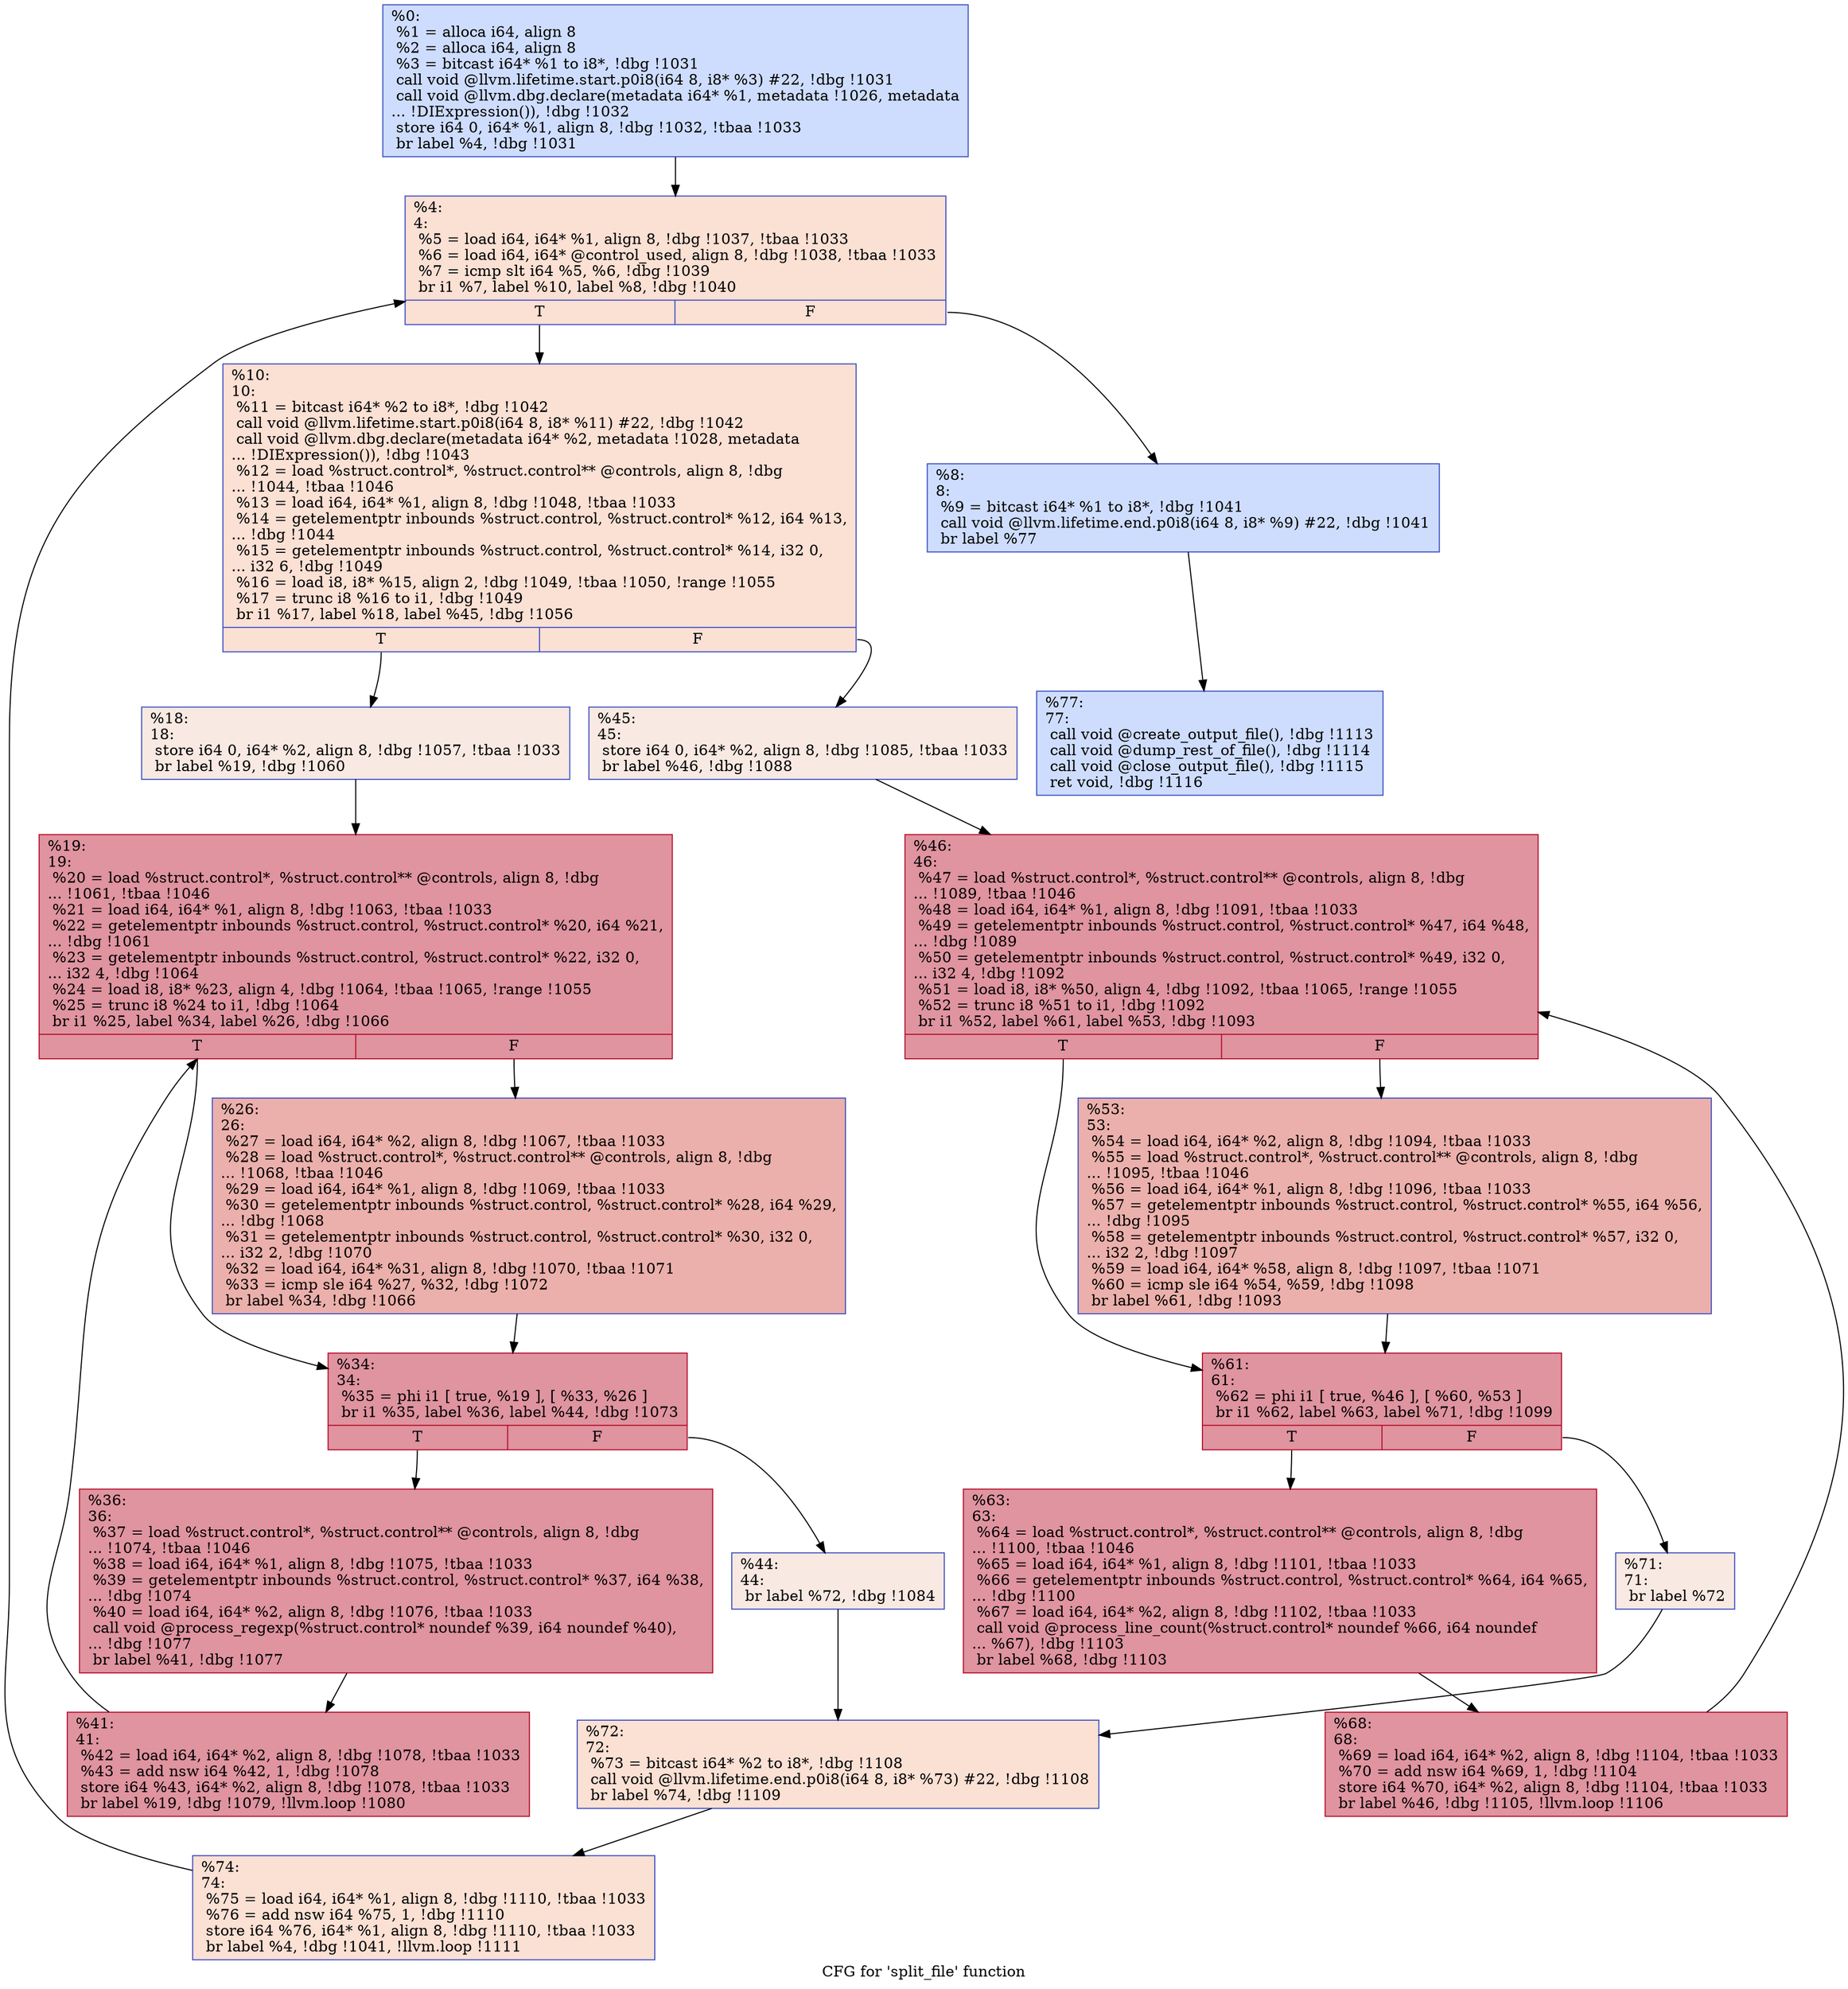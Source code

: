 digraph "CFG for 'split_file' function" {
	label="CFG for 'split_file' function";

	Node0x235a4b0 [shape=record,color="#3d50c3ff", style=filled, fillcolor="#8fb1fe70",label="{%0:\l  %1 = alloca i64, align 8\l  %2 = alloca i64, align 8\l  %3 = bitcast i64* %1 to i8*, !dbg !1031\l  call void @llvm.lifetime.start.p0i8(i64 8, i8* %3) #22, !dbg !1031\l  call void @llvm.dbg.declare(metadata i64* %1, metadata !1026, metadata\l... !DIExpression()), !dbg !1032\l  store i64 0, i64* %1, align 8, !dbg !1032, !tbaa !1033\l  br label %4, !dbg !1031\l}"];
	Node0x235a4b0 -> Node0x235a5b0;
	Node0x235a5b0 [shape=record,color="#3d50c3ff", style=filled, fillcolor="#f7b99e70",label="{%4:\l4:                                                \l  %5 = load i64, i64* %1, align 8, !dbg !1037, !tbaa !1033\l  %6 = load i64, i64* @control_used, align 8, !dbg !1038, !tbaa !1033\l  %7 = icmp slt i64 %5, %6, !dbg !1039\l  br i1 %7, label %10, label %8, !dbg !1040\l|{<s0>T|<s1>F}}"];
	Node0x235a5b0:s0 -> Node0x235a650;
	Node0x235a5b0:s1 -> Node0x235a600;
	Node0x235a600 [shape=record,color="#3d50c3ff", style=filled, fillcolor="#8fb1fe70",label="{%8:\l8:                                                \l  %9 = bitcast i64* %1 to i8*, !dbg !1041\l  call void @llvm.lifetime.end.p0i8(i64 8, i8* %9) #22, !dbg !1041\l  br label %77\l}"];
	Node0x235a600 -> Node0x235aba0;
	Node0x235a650 [shape=record,color="#3d50c3ff", style=filled, fillcolor="#f7b99e70",label="{%10:\l10:                                               \l  %11 = bitcast i64* %2 to i8*, !dbg !1042\l  call void @llvm.lifetime.start.p0i8(i64 8, i8* %11) #22, !dbg !1042\l  call void @llvm.dbg.declare(metadata i64* %2, metadata !1028, metadata\l... !DIExpression()), !dbg !1043\l  %12 = load %struct.control*, %struct.control** @controls, align 8, !dbg\l... !1044, !tbaa !1046\l  %13 = load i64, i64* %1, align 8, !dbg !1048, !tbaa !1033\l  %14 = getelementptr inbounds %struct.control, %struct.control* %12, i64 %13,\l... !dbg !1044\l  %15 = getelementptr inbounds %struct.control, %struct.control* %14, i32 0,\l... i32 6, !dbg !1049\l  %16 = load i8, i8* %15, align 2, !dbg !1049, !tbaa !1050, !range !1055\l  %17 = trunc i8 %16 to i1, !dbg !1049\l  br i1 %17, label %18, label %45, !dbg !1056\l|{<s0>T|<s1>F}}"];
	Node0x235a650:s0 -> Node0x235a6a0;
	Node0x235a650:s1 -> Node0x235a8d0;
	Node0x235a6a0 [shape=record,color="#3d50c3ff", style=filled, fillcolor="#efcebd70",label="{%18:\l18:                                               \l  store i64 0, i64* %2, align 8, !dbg !1057, !tbaa !1033\l  br label %19, !dbg !1060\l}"];
	Node0x235a6a0 -> Node0x235a6f0;
	Node0x235a6f0 [shape=record,color="#b70d28ff", style=filled, fillcolor="#b70d2870",label="{%19:\l19:                                               \l  %20 = load %struct.control*, %struct.control** @controls, align 8, !dbg\l... !1061, !tbaa !1046\l  %21 = load i64, i64* %1, align 8, !dbg !1063, !tbaa !1033\l  %22 = getelementptr inbounds %struct.control, %struct.control* %20, i64 %21,\l... !dbg !1061\l  %23 = getelementptr inbounds %struct.control, %struct.control* %22, i32 0,\l... i32 4, !dbg !1064\l  %24 = load i8, i8* %23, align 4, !dbg !1064, !tbaa !1065, !range !1055\l  %25 = trunc i8 %24 to i1, !dbg !1064\l  br i1 %25, label %34, label %26, !dbg !1066\l|{<s0>T|<s1>F}}"];
	Node0x235a6f0:s0 -> Node0x235a790;
	Node0x235a6f0:s1 -> Node0x235a740;
	Node0x235a740 [shape=record,color="#3d50c3ff", style=filled, fillcolor="#d24b4070",label="{%26:\l26:                                               \l  %27 = load i64, i64* %2, align 8, !dbg !1067, !tbaa !1033\l  %28 = load %struct.control*, %struct.control** @controls, align 8, !dbg\l... !1068, !tbaa !1046\l  %29 = load i64, i64* %1, align 8, !dbg !1069, !tbaa !1033\l  %30 = getelementptr inbounds %struct.control, %struct.control* %28, i64 %29,\l... !dbg !1068\l  %31 = getelementptr inbounds %struct.control, %struct.control* %30, i32 0,\l... i32 2, !dbg !1070\l  %32 = load i64, i64* %31, align 8, !dbg !1070, !tbaa !1071\l  %33 = icmp sle i64 %27, %32, !dbg !1072\l  br label %34, !dbg !1066\l}"];
	Node0x235a740 -> Node0x235a790;
	Node0x235a790 [shape=record,color="#b70d28ff", style=filled, fillcolor="#b70d2870",label="{%34:\l34:                                               \l  %35 = phi i1 [ true, %19 ], [ %33, %26 ]\l  br i1 %35, label %36, label %44, !dbg !1073\l|{<s0>T|<s1>F}}"];
	Node0x235a790:s0 -> Node0x235a7e0;
	Node0x235a790:s1 -> Node0x235a880;
	Node0x235a7e0 [shape=record,color="#b70d28ff", style=filled, fillcolor="#b70d2870",label="{%36:\l36:                                               \l  %37 = load %struct.control*, %struct.control** @controls, align 8, !dbg\l... !1074, !tbaa !1046\l  %38 = load i64, i64* %1, align 8, !dbg !1075, !tbaa !1033\l  %39 = getelementptr inbounds %struct.control, %struct.control* %37, i64 %38,\l... !dbg !1074\l  %40 = load i64, i64* %2, align 8, !dbg !1076, !tbaa !1033\l  call void @process_regexp(%struct.control* noundef %39, i64 noundef %40),\l... !dbg !1077\l  br label %41, !dbg !1077\l}"];
	Node0x235a7e0 -> Node0x235a830;
	Node0x235a830 [shape=record,color="#b70d28ff", style=filled, fillcolor="#b70d2870",label="{%41:\l41:                                               \l  %42 = load i64, i64* %2, align 8, !dbg !1078, !tbaa !1033\l  %43 = add nsw i64 %42, 1, !dbg !1078\l  store i64 %43, i64* %2, align 8, !dbg !1078, !tbaa !1033\l  br label %19, !dbg !1079, !llvm.loop !1080\l}"];
	Node0x235a830 -> Node0x235a6f0;
	Node0x235a880 [shape=record,color="#3d50c3ff", style=filled, fillcolor="#efcebd70",label="{%44:\l44:                                               \l  br label %72, !dbg !1084\l}"];
	Node0x235a880 -> Node0x235ab00;
	Node0x235a8d0 [shape=record,color="#3d50c3ff", style=filled, fillcolor="#efcebd70",label="{%45:\l45:                                               \l  store i64 0, i64* %2, align 8, !dbg !1085, !tbaa !1033\l  br label %46, !dbg !1088\l}"];
	Node0x235a8d0 -> Node0x235a920;
	Node0x235a920 [shape=record,color="#b70d28ff", style=filled, fillcolor="#b70d2870",label="{%46:\l46:                                               \l  %47 = load %struct.control*, %struct.control** @controls, align 8, !dbg\l... !1089, !tbaa !1046\l  %48 = load i64, i64* %1, align 8, !dbg !1091, !tbaa !1033\l  %49 = getelementptr inbounds %struct.control, %struct.control* %47, i64 %48,\l... !dbg !1089\l  %50 = getelementptr inbounds %struct.control, %struct.control* %49, i32 0,\l... i32 4, !dbg !1092\l  %51 = load i8, i8* %50, align 4, !dbg !1092, !tbaa !1065, !range !1055\l  %52 = trunc i8 %51 to i1, !dbg !1092\l  br i1 %52, label %61, label %53, !dbg !1093\l|{<s0>T|<s1>F}}"];
	Node0x235a920:s0 -> Node0x235a9c0;
	Node0x235a920:s1 -> Node0x235a970;
	Node0x235a970 [shape=record,color="#3d50c3ff", style=filled, fillcolor="#d24b4070",label="{%53:\l53:                                               \l  %54 = load i64, i64* %2, align 8, !dbg !1094, !tbaa !1033\l  %55 = load %struct.control*, %struct.control** @controls, align 8, !dbg\l... !1095, !tbaa !1046\l  %56 = load i64, i64* %1, align 8, !dbg !1096, !tbaa !1033\l  %57 = getelementptr inbounds %struct.control, %struct.control* %55, i64 %56,\l... !dbg !1095\l  %58 = getelementptr inbounds %struct.control, %struct.control* %57, i32 0,\l... i32 2, !dbg !1097\l  %59 = load i64, i64* %58, align 8, !dbg !1097, !tbaa !1071\l  %60 = icmp sle i64 %54, %59, !dbg !1098\l  br label %61, !dbg !1093\l}"];
	Node0x235a970 -> Node0x235a9c0;
	Node0x235a9c0 [shape=record,color="#b70d28ff", style=filled, fillcolor="#b70d2870",label="{%61:\l61:                                               \l  %62 = phi i1 [ true, %46 ], [ %60, %53 ]\l  br i1 %62, label %63, label %71, !dbg !1099\l|{<s0>T|<s1>F}}"];
	Node0x235a9c0:s0 -> Node0x235aa10;
	Node0x235a9c0:s1 -> Node0x235aab0;
	Node0x235aa10 [shape=record,color="#b70d28ff", style=filled, fillcolor="#b70d2870",label="{%63:\l63:                                               \l  %64 = load %struct.control*, %struct.control** @controls, align 8, !dbg\l... !1100, !tbaa !1046\l  %65 = load i64, i64* %1, align 8, !dbg !1101, !tbaa !1033\l  %66 = getelementptr inbounds %struct.control, %struct.control* %64, i64 %65,\l... !dbg !1100\l  %67 = load i64, i64* %2, align 8, !dbg !1102, !tbaa !1033\l  call void @process_line_count(%struct.control* noundef %66, i64 noundef\l... %67), !dbg !1103\l  br label %68, !dbg !1103\l}"];
	Node0x235aa10 -> Node0x235aa60;
	Node0x235aa60 [shape=record,color="#b70d28ff", style=filled, fillcolor="#b70d2870",label="{%68:\l68:                                               \l  %69 = load i64, i64* %2, align 8, !dbg !1104, !tbaa !1033\l  %70 = add nsw i64 %69, 1, !dbg !1104\l  store i64 %70, i64* %2, align 8, !dbg !1104, !tbaa !1033\l  br label %46, !dbg !1105, !llvm.loop !1106\l}"];
	Node0x235aa60 -> Node0x235a920;
	Node0x235aab0 [shape=record,color="#3d50c3ff", style=filled, fillcolor="#efcebd70",label="{%71:\l71:                                               \l  br label %72\l}"];
	Node0x235aab0 -> Node0x235ab00;
	Node0x235ab00 [shape=record,color="#3d50c3ff", style=filled, fillcolor="#f7b99e70",label="{%72:\l72:                                               \l  %73 = bitcast i64* %2 to i8*, !dbg !1108\l  call void @llvm.lifetime.end.p0i8(i64 8, i8* %73) #22, !dbg !1108\l  br label %74, !dbg !1109\l}"];
	Node0x235ab00 -> Node0x235ab50;
	Node0x235ab50 [shape=record,color="#3d50c3ff", style=filled, fillcolor="#f7b99e70",label="{%74:\l74:                                               \l  %75 = load i64, i64* %1, align 8, !dbg !1110, !tbaa !1033\l  %76 = add nsw i64 %75, 1, !dbg !1110\l  store i64 %76, i64* %1, align 8, !dbg !1110, !tbaa !1033\l  br label %4, !dbg !1041, !llvm.loop !1111\l}"];
	Node0x235ab50 -> Node0x235a5b0;
	Node0x235aba0 [shape=record,color="#3d50c3ff", style=filled, fillcolor="#8fb1fe70",label="{%77:\l77:                                               \l  call void @create_output_file(), !dbg !1113\l  call void @dump_rest_of_file(), !dbg !1114\l  call void @close_output_file(), !dbg !1115\l  ret void, !dbg !1116\l}"];
}
